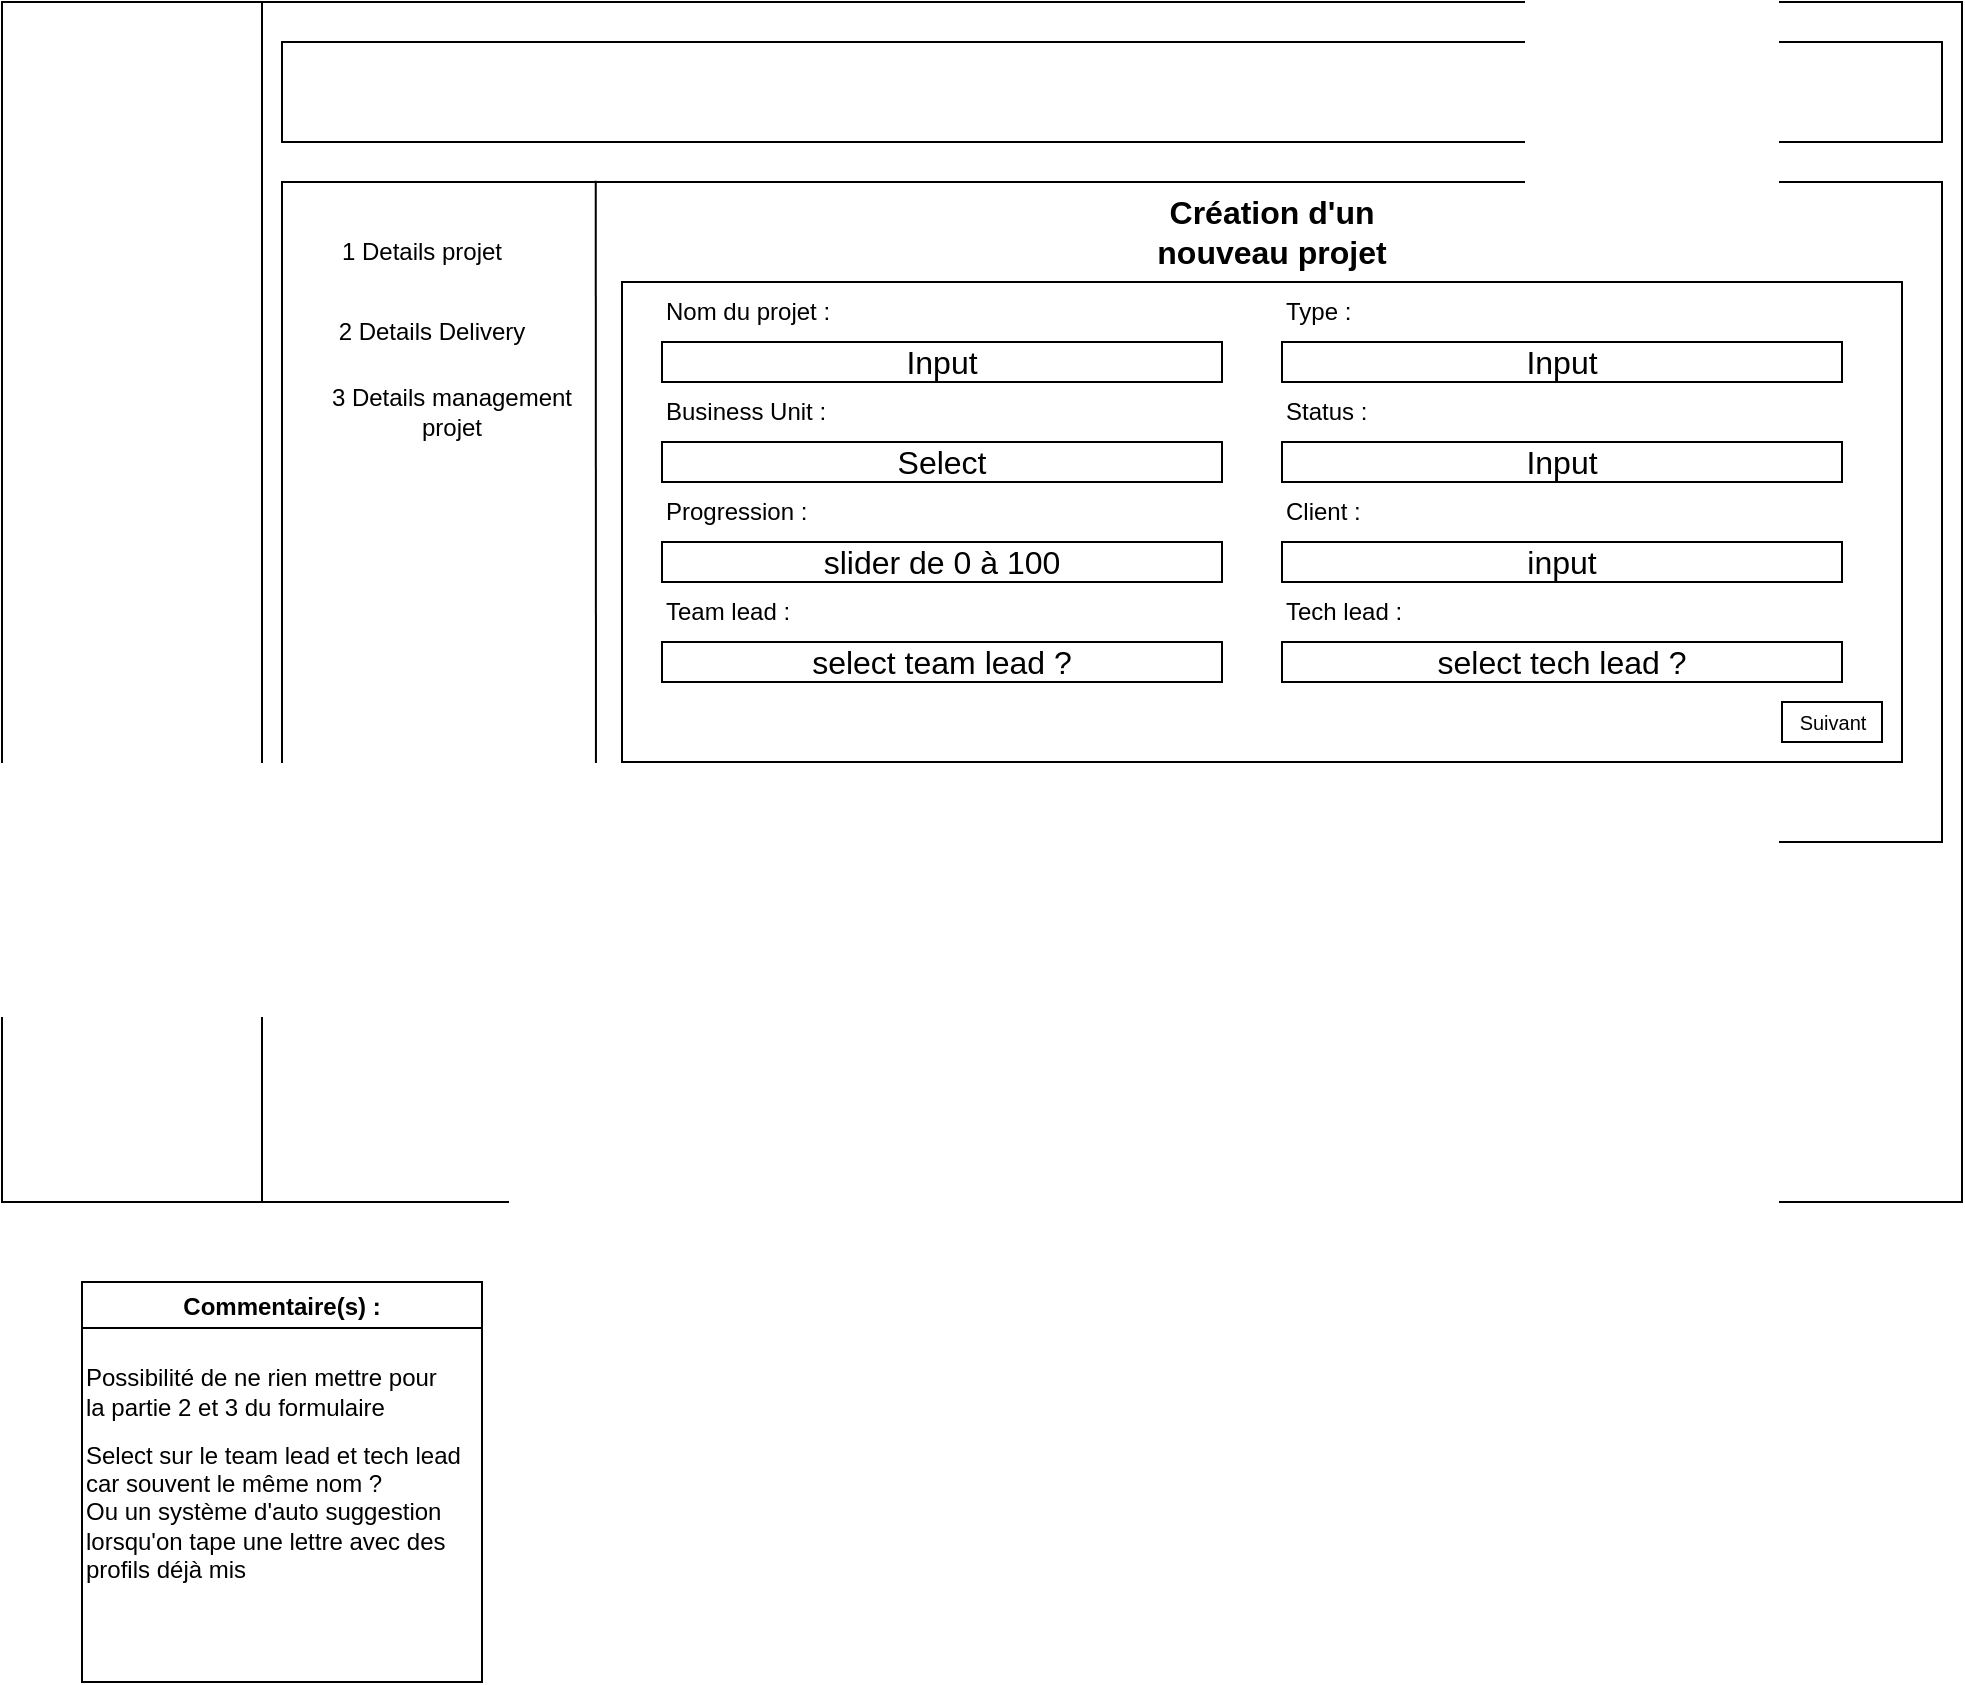 <mxfile version="18.0.5" type="github" pages="7">
  <diagram id="XTWDKkHD8NIvJi7anhm-" name="Ajout projet form">
    <mxGraphModel dx="1140" dy="764" grid="1" gridSize="10" guides="1" tooltips="1" connect="1" arrows="1" fold="1" page="1" pageScale="1" pageWidth="827" pageHeight="1169" math="0" shadow="0">
      <root>
        <mxCell id="0" />
        <mxCell id="1" parent="0" />
        <mxCell id="0LvtlfnahwnpeKzR8rB2-1" value="" style="rounded=0;whiteSpace=wrap;html=1;" vertex="1" parent="1">
          <mxGeometry width="980" height="600" as="geometry" />
        </mxCell>
        <mxCell id="0LvtlfnahwnpeKzR8rB2-2" value="" style="rounded=0;whiteSpace=wrap;html=1;direction=south;" vertex="1" parent="1">
          <mxGeometry width="130" height="600" as="geometry" />
        </mxCell>
        <mxCell id="0LvtlfnahwnpeKzR8rB2-3" value="" style="rounded=0;whiteSpace=wrap;html=1;" vertex="1" parent="1">
          <mxGeometry x="140" y="20" width="830" height="50" as="geometry" />
        </mxCell>
        <mxCell id="0LvtlfnahwnpeKzR8rB2-4" value="" style="rounded=0;whiteSpace=wrap;html=1;" vertex="1" parent="1">
          <mxGeometry x="140" y="90" width="830" height="330" as="geometry" />
        </mxCell>
        <mxCell id="0LvtlfnahwnpeKzR8rB2-5" value="" style="endArrow=none;html=1;rounded=0;entryX=0.189;entryY=-0.002;entryDx=0;entryDy=0;entryPerimeter=0;" edge="1" parent="1" target="0LvtlfnahwnpeKzR8rB2-4">
          <mxGeometry width="50" height="50" relative="1" as="geometry">
            <mxPoint x="297" y="420" as="sourcePoint" />
            <mxPoint x="530" y="240" as="targetPoint" />
          </mxGeometry>
        </mxCell>
        <mxCell id="0LvtlfnahwnpeKzR8rB2-6" value="1 Details projet" style="text;html=1;strokeColor=none;fillColor=none;align=center;verticalAlign=middle;whiteSpace=wrap;rounded=0;" vertex="1" parent="1">
          <mxGeometry x="150" y="110" width="120" height="30" as="geometry" />
        </mxCell>
        <mxCell id="0LvtlfnahwnpeKzR8rB2-10" value="2 Details Delivery" style="text;html=1;strokeColor=none;fillColor=none;align=center;verticalAlign=middle;whiteSpace=wrap;rounded=0;" vertex="1" parent="1">
          <mxGeometry x="160" y="150" width="110" height="30" as="geometry" />
        </mxCell>
        <mxCell id="0LvtlfnahwnpeKzR8rB2-11" value="3 Details management projet" style="text;html=1;strokeColor=none;fillColor=none;align=center;verticalAlign=middle;whiteSpace=wrap;rounded=0;" vertex="1" parent="1">
          <mxGeometry x="160" y="190" width="130" height="30" as="geometry" />
        </mxCell>
        <mxCell id="0LvtlfnahwnpeKzR8rB2-12" value="&lt;b&gt;&lt;font style=&quot;font-size: 16px;&quot;&gt;Création d&#39;un nouveau projet&lt;/font&gt;&lt;/b&gt;" style="text;html=1;strokeColor=none;fillColor=none;align=center;verticalAlign=middle;whiteSpace=wrap;rounded=0;" vertex="1" parent="1">
          <mxGeometry x="550" y="100" width="170" height="30" as="geometry" />
        </mxCell>
        <mxCell id="0LvtlfnahwnpeKzR8rB2-13" value="" style="rounded=0;whiteSpace=wrap;html=1;fontSize=16;" vertex="1" parent="1">
          <mxGeometry x="310" y="140" width="640" height="240" as="geometry" />
        </mxCell>
        <mxCell id="0LvtlfnahwnpeKzR8rB2-14" value="Input" style="rounded=0;whiteSpace=wrap;html=1;fontSize=16;" vertex="1" parent="1">
          <mxGeometry x="640" y="170" width="280" height="20" as="geometry" />
        </mxCell>
        <mxCell id="0LvtlfnahwnpeKzR8rB2-15" value="Input" style="rounded=0;whiteSpace=wrap;html=1;fontSize=16;" vertex="1" parent="1">
          <mxGeometry x="330" y="170" width="280" height="20" as="geometry" />
        </mxCell>
        <mxCell id="0LvtlfnahwnpeKzR8rB2-16" value="Select" style="rounded=0;whiteSpace=wrap;html=1;fontSize=16;" vertex="1" parent="1">
          <mxGeometry x="330" y="220" width="280" height="20" as="geometry" />
        </mxCell>
        <mxCell id="0LvtlfnahwnpeKzR8rB2-17" value="slider de 0 à 100" style="rounded=0;whiteSpace=wrap;html=1;fontSize=16;" vertex="1" parent="1">
          <mxGeometry x="330" y="270" width="280" height="20" as="geometry" />
        </mxCell>
        <mxCell id="0LvtlfnahwnpeKzR8rB2-18" value="Input" style="rounded=0;whiteSpace=wrap;html=1;fontSize=16;" vertex="1" parent="1">
          <mxGeometry x="640" y="220" width="280" height="20" as="geometry" />
        </mxCell>
        <mxCell id="0LvtlfnahwnpeKzR8rB2-19" value="select tech lead ?" style="rounded=0;whiteSpace=wrap;html=1;fontSize=16;" vertex="1" parent="1">
          <mxGeometry x="640" y="320" width="280" height="20" as="geometry" />
        </mxCell>
        <mxCell id="0LvtlfnahwnpeKzR8rB2-20" value="select team lead ?" style="rounded=0;whiteSpace=wrap;html=1;fontSize=16;" vertex="1" parent="1">
          <mxGeometry x="330" y="320" width="280" height="20" as="geometry" />
        </mxCell>
        <mxCell id="0LvtlfnahwnpeKzR8rB2-21" value="input" style="rounded=0;whiteSpace=wrap;html=1;fontSize=16;" vertex="1" parent="1">
          <mxGeometry x="640" y="270" width="280" height="20" as="geometry" />
        </mxCell>
        <mxCell id="0LvtlfnahwnpeKzR8rB2-22" value="" style="rounded=0;whiteSpace=wrap;html=1;fontSize=16;" vertex="1" parent="1">
          <mxGeometry x="890" y="350" width="50" height="20" as="geometry" />
        </mxCell>
        <mxCell id="0LvtlfnahwnpeKzR8rB2-23" value="&lt;font style=&quot;font-size: 10px;&quot;&gt;Suivant&lt;/font&gt;" style="text;html=1;strokeColor=none;fillColor=none;align=center;verticalAlign=middle;whiteSpace=wrap;rounded=0;fontSize=16;" vertex="1" parent="1">
          <mxGeometry x="902.5" y="350" width="25" height="15" as="geometry" />
        </mxCell>
        <mxCell id="0LvtlfnahwnpeKzR8rB2-24" value="Nom du projet :" style="text;html=1;strokeColor=none;fillColor=none;align=left;verticalAlign=middle;whiteSpace=wrap;rounded=0;fontSize=12;" vertex="1" parent="1">
          <mxGeometry x="330" y="140" width="100" height="30" as="geometry" />
        </mxCell>
        <mxCell id="0LvtlfnahwnpeKzR8rB2-25" value="Type :" style="text;html=1;strokeColor=none;fillColor=none;align=left;verticalAlign=middle;whiteSpace=wrap;rounded=0;fontSize=12;" vertex="1" parent="1">
          <mxGeometry x="640" y="140" width="60" height="30" as="geometry" />
        </mxCell>
        <mxCell id="0LvtlfnahwnpeKzR8rB2-26" value="Business Unit :" style="text;html=1;strokeColor=none;fillColor=none;align=left;verticalAlign=middle;whiteSpace=wrap;rounded=0;fontSize=12;" vertex="1" parent="1">
          <mxGeometry x="330" y="190" width="90" height="30" as="geometry" />
        </mxCell>
        <mxCell id="0LvtlfnahwnpeKzR8rB2-29" value="Commentaire(s) :" style="swimlane;fontSize=12;" vertex="1" parent="1">
          <mxGeometry x="40" y="640" width="200" height="200" as="geometry" />
        </mxCell>
        <mxCell id="0LvtlfnahwnpeKzR8rB2-30" value="Possibilité de ne rien mettre pour&lt;br&gt;la partie 2 et 3 du formulaire" style="text;html=1;align=left;verticalAlign=middle;resizable=0;points=[];autosize=1;strokeColor=none;fillColor=none;fontSize=12;" vertex="1" parent="0LvtlfnahwnpeKzR8rB2-29">
          <mxGeometry y="40" width="190" height="30" as="geometry" />
        </mxCell>
        <mxCell id="0LvtlfnahwnpeKzR8rB2-33" value="Select sur le team lead et tech lead car souvent le même nom ?&amp;nbsp;&lt;br&gt;Ou un système d&#39;auto suggestion lorsqu&#39;on tape une lettre avec des profils déjà mis" style="text;html=1;strokeColor=none;fillColor=none;align=left;verticalAlign=middle;whiteSpace=wrap;rounded=0;fontSize=12;" vertex="1" parent="0LvtlfnahwnpeKzR8rB2-29">
          <mxGeometry y="100" width="200" height="30" as="geometry" />
        </mxCell>
        <mxCell id="JkNFDQUqN-fL_yg-XW7a-1" value="Status :" style="text;html=1;strokeColor=none;fillColor=none;align=left;verticalAlign=middle;whiteSpace=wrap;rounded=0;fontSize=12;" vertex="1" parent="1">
          <mxGeometry x="640" y="190" width="90" height="30" as="geometry" />
        </mxCell>
        <mxCell id="JkNFDQUqN-fL_yg-XW7a-2" value="Progression :" style="text;html=1;strokeColor=none;fillColor=none;align=left;verticalAlign=middle;whiteSpace=wrap;rounded=0;fontSize=12;" vertex="1" parent="1">
          <mxGeometry x="330" y="240" width="90" height="30" as="geometry" />
        </mxCell>
        <mxCell id="JkNFDQUqN-fL_yg-XW7a-3" value="Client :" style="text;html=1;strokeColor=none;fillColor=none;align=left;verticalAlign=middle;whiteSpace=wrap;rounded=0;fontSize=12;" vertex="1" parent="1">
          <mxGeometry x="640" y="240" width="90" height="30" as="geometry" />
        </mxCell>
        <mxCell id="JkNFDQUqN-fL_yg-XW7a-4" value="Team lead :" style="text;html=1;strokeColor=none;fillColor=none;align=left;verticalAlign=middle;whiteSpace=wrap;rounded=0;fontSize=12;" vertex="1" parent="1">
          <mxGeometry x="330" y="290" width="90" height="30" as="geometry" />
        </mxCell>
        <mxCell id="JkNFDQUqN-fL_yg-XW7a-5" value="Tech lead :" style="text;html=1;strokeColor=none;fillColor=none;align=left;verticalAlign=middle;whiteSpace=wrap;rounded=0;fontSize=12;" vertex="1" parent="1">
          <mxGeometry x="640" y="290" width="90" height="30" as="geometry" />
        </mxCell>
      </root>
    </mxGraphModel>
  </diagram>
  <diagram name="Affichage liste projets" id="zsfpM5KI9x9Ct59903Oa">
    <mxGraphModel dx="1140" dy="764" grid="1" gridSize="10" guides="1" tooltips="1" connect="1" arrows="1" fold="1" page="1" pageScale="1" pageWidth="827" pageHeight="1169" math="0" shadow="0">
      <root>
        <mxCell id="MDkuWap0cXZVAdHOuLPO-0" />
        <mxCell id="MDkuWap0cXZVAdHOuLPO-1" parent="MDkuWap0cXZVAdHOuLPO-0" />
        <mxCell id="MDkuWap0cXZVAdHOuLPO-2" value="" style="rounded=0;whiteSpace=wrap;html=1;" vertex="1" parent="MDkuWap0cXZVAdHOuLPO-1">
          <mxGeometry width="980" height="600" as="geometry" />
        </mxCell>
        <mxCell id="MDkuWap0cXZVAdHOuLPO-3" value="" style="rounded=0;whiteSpace=wrap;html=1;direction=south;" vertex="1" parent="MDkuWap0cXZVAdHOuLPO-1">
          <mxGeometry width="130" height="600" as="geometry" />
        </mxCell>
        <mxCell id="MDkuWap0cXZVAdHOuLPO-4" value="" style="rounded=0;whiteSpace=wrap;html=1;" vertex="1" parent="MDkuWap0cXZVAdHOuLPO-1">
          <mxGeometry x="140" y="20" width="830" height="50" as="geometry" />
        </mxCell>
        <mxCell id="MDkuWap0cXZVAdHOuLPO-5" value="" style="rounded=0;whiteSpace=wrap;html=1;" vertex="1" parent="MDkuWap0cXZVAdHOuLPO-1">
          <mxGeometry x="140" y="90" width="830" height="330" as="geometry" />
        </mxCell>
        <mxCell id="MDkuWap0cXZVAdHOuLPO-10" value="&lt;b&gt;&lt;font style=&quot;font-size: 16px;&quot;&gt;Liste des projets&lt;/font&gt;&lt;/b&gt;" style="text;html=1;strokeColor=none;fillColor=none;align=center;verticalAlign=middle;whiteSpace=wrap;rounded=0;" vertex="1" parent="MDkuWap0cXZVAdHOuLPO-1">
          <mxGeometry x="470" y="100" width="170" height="30" as="geometry" />
        </mxCell>
        <mxCell id="MDkuWap0cXZVAdHOuLPO-25" value="Commentaire(s) :" style="swimlane;fontSize=12;" vertex="1" parent="MDkuWap0cXZVAdHOuLPO-1">
          <mxGeometry x="40" y="640" width="200" height="200" as="geometry" />
        </mxCell>
        <mxCell id="PAPOW47G9QYkhGWrXvwm-4" value="" style="rounded=0;whiteSpace=wrap;html=1;fontSize=12;" vertex="1" parent="MDkuWap0cXZVAdHOuLPO-1">
          <mxGeometry x="860" y="130" width="100" height="20" as="geometry" />
        </mxCell>
        <mxCell id="PAPOW47G9QYkhGWrXvwm-6" value="Rechercher :" style="text;html=1;strokeColor=none;fillColor=none;align=center;verticalAlign=middle;whiteSpace=wrap;rounded=0;fontSize=12;" vertex="1" parent="MDkuWap0cXZVAdHOuLPO-1">
          <mxGeometry x="760" y="125" width="110" height="30" as="geometry" />
        </mxCell>
        <mxCell id="PAPOW47G9QYkhGWrXvwm-7" value="" style="rounded=0;whiteSpace=wrap;html=1;fontSize=12;" vertex="1" parent="MDkuWap0cXZVAdHOuLPO-1">
          <mxGeometry x="150" y="160" width="810" height="240" as="geometry" />
        </mxCell>
        <mxCell id="PAPOW47G9QYkhGWrXvwm-8" value="" style="rounded=0;whiteSpace=wrap;html=1;fontSize=12;" vertex="1" parent="MDkuWap0cXZVAdHOuLPO-1">
          <mxGeometry x="150" y="160" width="810" height="30" as="geometry" />
        </mxCell>
        <mxCell id="PAPOW47G9QYkhGWrXvwm-9" value="" style="endArrow=none;html=1;rounded=0;fontSize=12;exitX=0.879;exitY=1.008;exitDx=0;exitDy=0;exitPerimeter=0;" edge="1" parent="MDkuWap0cXZVAdHOuLPO-1" source="PAPOW47G9QYkhGWrXvwm-7">
          <mxGeometry width="50" height="50" relative="1" as="geometry">
            <mxPoint x="550" y="320" as="sourcePoint" />
            <mxPoint x="860" y="160" as="targetPoint" />
          </mxGeometry>
        </mxCell>
        <mxCell id="PAPOW47G9QYkhGWrXvwm-11" value="Actions :" style="text;html=1;strokeColor=none;fillColor=none;align=center;verticalAlign=middle;whiteSpace=wrap;rounded=0;fontSize=12;" vertex="1" parent="MDkuWap0cXZVAdHOuLPO-1">
          <mxGeometry x="860" y="160" width="60" height="30" as="geometry" />
        </mxCell>
        <mxCell id="PAPOW47G9QYkhGWrXvwm-12" value="" style="triangle;whiteSpace=wrap;html=1;fontSize=12;rotation=-90;" vertex="1" parent="MDkuWap0cXZVAdHOuLPO-1">
          <mxGeometry x="930" y="160" width="10" height="10" as="geometry" />
        </mxCell>
        <mxCell id="PAPOW47G9QYkhGWrXvwm-14" value="" style="triangle;whiteSpace=wrap;html=1;fontSize=12;rotation=90;" vertex="1" parent="MDkuWap0cXZVAdHOuLPO-1">
          <mxGeometry x="930" y="180" width="10" height="10" as="geometry" />
        </mxCell>
        <mxCell id="PAPOW47G9QYkhGWrXvwm-16" value="Nom :" style="text;html=1;strokeColor=none;fillColor=none;align=center;verticalAlign=middle;whiteSpace=wrap;rounded=0;fontSize=12;" vertex="1" parent="MDkuWap0cXZVAdHOuLPO-1">
          <mxGeometry x="150" y="160" width="60" height="30" as="geometry" />
        </mxCell>
        <mxCell id="PAPOW47G9QYkhGWrXvwm-17" value="" style="endArrow=none;html=1;rounded=0;fontSize=12;" edge="1" parent="MDkuWap0cXZVAdHOuLPO-1">
          <mxGeometry width="50" height="50" relative="1" as="geometry">
            <mxPoint x="230" y="400" as="sourcePoint" />
            <mxPoint x="230" y="160" as="targetPoint" />
          </mxGeometry>
        </mxCell>
        <mxCell id="S6sTK-cGOQ4VBbdHqm4y-0" value="Business unit :" style="text;html=1;strokeColor=none;fillColor=none;align=center;verticalAlign=middle;whiteSpace=wrap;rounded=0;fontSize=12;" vertex="1" parent="MDkuWap0cXZVAdHOuLPO-1">
          <mxGeometry x="230" y="160" width="110" height="30" as="geometry" />
        </mxCell>
        <mxCell id="S6sTK-cGOQ4VBbdHqm4y-1" value="" style="triangle;whiteSpace=wrap;html=1;fontSize=12;rotation=90;" vertex="1" parent="MDkuWap0cXZVAdHOuLPO-1">
          <mxGeometry x="210" y="180" width="10" height="10" as="geometry" />
        </mxCell>
        <mxCell id="S6sTK-cGOQ4VBbdHqm4y-2" value="" style="triangle;whiteSpace=wrap;html=1;fontSize=12;rotation=-90;" vertex="1" parent="MDkuWap0cXZVAdHOuLPO-1">
          <mxGeometry x="210" y="160" width="10" height="10" as="geometry" />
        </mxCell>
        <mxCell id="S6sTK-cGOQ4VBbdHqm4y-3" value="" style="triangle;whiteSpace=wrap;html=1;fontSize=12;rotation=-90;" vertex="1" parent="MDkuWap0cXZVAdHOuLPO-1">
          <mxGeometry x="340" y="160" width="10" height="10" as="geometry" />
        </mxCell>
        <mxCell id="S6sTK-cGOQ4VBbdHqm4y-4" value="" style="triangle;whiteSpace=wrap;html=1;fontSize=12;rotation=90;" vertex="1" parent="MDkuWap0cXZVAdHOuLPO-1">
          <mxGeometry x="340" y="180" width="10" height="10" as="geometry" />
        </mxCell>
        <mxCell id="S6sTK-cGOQ4VBbdHqm4y-5" value="" style="endArrow=none;html=1;rounded=0;fontSize=12;" edge="1" parent="MDkuWap0cXZVAdHOuLPO-1">
          <mxGeometry width="50" height="50" relative="1" as="geometry">
            <mxPoint x="360" y="400" as="sourcePoint" />
            <mxPoint x="360" y="160" as="targetPoint" />
          </mxGeometry>
        </mxCell>
        <mxCell id="S6sTK-cGOQ4VBbdHqm4y-6" value="Status :" style="text;html=1;strokeColor=none;fillColor=none;align=center;verticalAlign=middle;whiteSpace=wrap;rounded=0;fontSize=12;" vertex="1" parent="MDkuWap0cXZVAdHOuLPO-1">
          <mxGeometry x="760" y="160" width="60" height="30" as="geometry" />
        </mxCell>
        <mxCell id="S6sTK-cGOQ4VBbdHqm4y-7" value="" style="triangle;whiteSpace=wrap;html=1;fontSize=12;rotation=90;" vertex="1" parent="MDkuWap0cXZVAdHOuLPO-1">
          <mxGeometry x="840" y="180" width="10" height="10" as="geometry" />
        </mxCell>
        <mxCell id="S6sTK-cGOQ4VBbdHqm4y-8" value="" style="triangle;whiteSpace=wrap;html=1;fontSize=12;rotation=-90;" vertex="1" parent="MDkuWap0cXZVAdHOuLPO-1">
          <mxGeometry x="840" y="160" width="10" height="10" as="geometry" />
        </mxCell>
        <mxCell id="S6sTK-cGOQ4VBbdHqm4y-9" value="" style="endArrow=none;html=1;rounded=0;fontSize=12;exitX=0.879;exitY=1.008;exitDx=0;exitDy=0;exitPerimeter=0;" edge="1" parent="MDkuWap0cXZVAdHOuLPO-1">
          <mxGeometry width="50" height="50" relative="1" as="geometry">
            <mxPoint x="760" y="400.0" as="sourcePoint" />
            <mxPoint x="758.01" y="158.08" as="targetPoint" />
          </mxGeometry>
        </mxCell>
        <mxCell id="S6sTK-cGOQ4VBbdHqm4y-10" value="Team lead :" style="text;html=1;strokeColor=none;fillColor=none;align=center;verticalAlign=middle;whiteSpace=wrap;rounded=0;fontSize=12;" vertex="1" parent="MDkuWap0cXZVAdHOuLPO-1">
          <mxGeometry x="360" y="160" width="70" height="30" as="geometry" />
        </mxCell>
        <mxCell id="S6sTK-cGOQ4VBbdHqm4y-11" value="" style="triangle;whiteSpace=wrap;html=1;fontSize=12;rotation=-90;" vertex="1" parent="MDkuWap0cXZVAdHOuLPO-1">
          <mxGeometry x="430" y="160" width="10" height="10" as="geometry" />
        </mxCell>
        <mxCell id="S6sTK-cGOQ4VBbdHqm4y-12" value="" style="triangle;whiteSpace=wrap;html=1;fontSize=12;rotation=90;" vertex="1" parent="MDkuWap0cXZVAdHOuLPO-1">
          <mxGeometry x="430" y="180" width="10" height="10" as="geometry" />
        </mxCell>
        <mxCell id="S6sTK-cGOQ4VBbdHqm4y-13" value="" style="endArrow=none;html=1;rounded=0;fontSize=12;" edge="1" parent="MDkuWap0cXZVAdHOuLPO-1">
          <mxGeometry width="50" height="50" relative="1" as="geometry">
            <mxPoint x="450" y="400" as="sourcePoint" />
            <mxPoint x="450" y="160" as="targetPoint" />
          </mxGeometry>
        </mxCell>
        <mxCell id="S6sTK-cGOQ4VBbdHqm4y-15" value="Tech lead :" style="text;html=1;strokeColor=none;fillColor=none;align=center;verticalAlign=middle;whiteSpace=wrap;rounded=0;fontSize=12;" vertex="1" parent="MDkuWap0cXZVAdHOuLPO-1">
          <mxGeometry x="450" y="160" width="70" height="30" as="geometry" />
        </mxCell>
        <mxCell id="S6sTK-cGOQ4VBbdHqm4y-16" value="" style="triangle;whiteSpace=wrap;html=1;fontSize=12;rotation=90;" vertex="1" parent="MDkuWap0cXZVAdHOuLPO-1">
          <mxGeometry x="520" y="180" width="10" height="10" as="geometry" />
        </mxCell>
        <mxCell id="S6sTK-cGOQ4VBbdHqm4y-17" value="" style="triangle;whiteSpace=wrap;html=1;fontSize=12;rotation=-90;" vertex="1" parent="MDkuWap0cXZVAdHOuLPO-1">
          <mxGeometry x="520" y="160" width="10" height="10" as="geometry" />
        </mxCell>
        <mxCell id="S6sTK-cGOQ4VBbdHqm4y-18" value="" style="endArrow=none;html=1;rounded=0;fontSize=12;" edge="1" parent="MDkuWap0cXZVAdHOuLPO-1">
          <mxGeometry width="50" height="50" relative="1" as="geometry">
            <mxPoint x="540" y="400" as="sourcePoint" />
            <mxPoint x="540" y="160" as="targetPoint" />
          </mxGeometry>
        </mxCell>
        <mxCell id="S6sTK-cGOQ4VBbdHqm4y-19" value="Progression :" style="text;html=1;strokeColor=none;fillColor=none;align=center;verticalAlign=middle;whiteSpace=wrap;rounded=0;fontSize=12;" vertex="1" parent="MDkuWap0cXZVAdHOuLPO-1">
          <mxGeometry x="540" y="160" width="80" height="30" as="geometry" />
        </mxCell>
        <mxCell id="S6sTK-cGOQ4VBbdHqm4y-20" value="" style="triangle;whiteSpace=wrap;html=1;fontSize=12;rotation=-90;" vertex="1" parent="MDkuWap0cXZVAdHOuLPO-1">
          <mxGeometry x="620" y="160" width="10" height="10" as="geometry" />
        </mxCell>
        <mxCell id="S6sTK-cGOQ4VBbdHqm4y-21" value="" style="triangle;whiteSpace=wrap;html=1;fontSize=12;rotation=90;" vertex="1" parent="MDkuWap0cXZVAdHOuLPO-1">
          <mxGeometry x="620" y="180" width="10" height="10" as="geometry" />
        </mxCell>
        <mxCell id="S6sTK-cGOQ4VBbdHqm4y-22" value="" style="endArrow=none;html=1;rounded=0;fontSize=12;" edge="1" parent="MDkuWap0cXZVAdHOuLPO-1">
          <mxGeometry width="50" height="50" relative="1" as="geometry">
            <mxPoint x="640" y="400" as="sourcePoint" />
            <mxPoint x="640" y="160" as="targetPoint" />
          </mxGeometry>
        </mxCell>
        <mxCell id="S6sTK-cGOQ4VBbdHqm4y-24" value="Client :" style="text;html=1;strokeColor=none;fillColor=none;align=center;verticalAlign=middle;whiteSpace=wrap;rounded=0;fontSize=12;" vertex="1" parent="MDkuWap0cXZVAdHOuLPO-1">
          <mxGeometry x="640" y="160" width="60" height="30" as="geometry" />
        </mxCell>
        <mxCell id="S6sTK-cGOQ4VBbdHqm4y-25" value="" style="triangle;whiteSpace=wrap;html=1;fontSize=12;rotation=-90;" vertex="1" parent="MDkuWap0cXZVAdHOuLPO-1">
          <mxGeometry x="700" y="160" width="10" height="10" as="geometry" />
        </mxCell>
        <mxCell id="S6sTK-cGOQ4VBbdHqm4y-26" value="" style="triangle;whiteSpace=wrap;html=1;fontSize=12;rotation=90;" vertex="1" parent="MDkuWap0cXZVAdHOuLPO-1">
          <mxGeometry x="700" y="180" width="10" height="10" as="geometry" />
        </mxCell>
      </root>
    </mxGraphModel>
  </diagram>
  <diagram name="Ajout delivery form page 1" id="PtrUaDlfsZADdT6kNauT">
    <mxGraphModel dx="1140" dy="764" grid="1" gridSize="10" guides="1" tooltips="1" connect="1" arrows="1" fold="1" page="1" pageScale="1" pageWidth="827" pageHeight="1169" math="0" shadow="0">
      <root>
        <mxCell id="0x0xtZt58K3j5AhcBRK0-0" />
        <mxCell id="0x0xtZt58K3j5AhcBRK0-1" parent="0x0xtZt58K3j5AhcBRK0-0" />
        <mxCell id="0x0xtZt58K3j5AhcBRK0-2" value="" style="rounded=0;whiteSpace=wrap;html=1;" vertex="1" parent="0x0xtZt58K3j5AhcBRK0-1">
          <mxGeometry width="980" height="600" as="geometry" />
        </mxCell>
        <mxCell id="0x0xtZt58K3j5AhcBRK0-3" value="" style="rounded=0;whiteSpace=wrap;html=1;direction=south;" vertex="1" parent="0x0xtZt58K3j5AhcBRK0-1">
          <mxGeometry width="130" height="600" as="geometry" />
        </mxCell>
        <mxCell id="0x0xtZt58K3j5AhcBRK0-4" value="" style="rounded=0;whiteSpace=wrap;html=1;" vertex="1" parent="0x0xtZt58K3j5AhcBRK0-1">
          <mxGeometry x="140" y="20" width="830" height="50" as="geometry" />
        </mxCell>
        <mxCell id="0x0xtZt58K3j5AhcBRK0-5" value="" style="rounded=0;whiteSpace=wrap;html=1;" vertex="1" parent="0x0xtZt58K3j5AhcBRK0-1">
          <mxGeometry x="140" y="90" width="830" height="330" as="geometry" />
        </mxCell>
        <mxCell id="0x0xtZt58K3j5AhcBRK0-6" value="" style="endArrow=none;html=1;rounded=0;entryX=0.189;entryY=-0.002;entryDx=0;entryDy=0;entryPerimeter=0;" edge="1" parent="0x0xtZt58K3j5AhcBRK0-1" target="0x0xtZt58K3j5AhcBRK0-5">
          <mxGeometry width="50" height="50" relative="1" as="geometry">
            <mxPoint x="297" y="420" as="sourcePoint" />
            <mxPoint x="530" y="240" as="targetPoint" />
          </mxGeometry>
        </mxCell>
        <mxCell id="0x0xtZt58K3j5AhcBRK0-7" value="1 Information" style="text;html=1;strokeColor=none;fillColor=none;align=left;verticalAlign=middle;whiteSpace=wrap;rounded=0;" vertex="1" parent="0x0xtZt58K3j5AhcBRK0-1">
          <mxGeometry x="160" y="120" width="100" height="30" as="geometry" />
        </mxCell>
        <mxCell id="0x0xtZt58K3j5AhcBRK0-8" value="2 Delivery prévue" style="text;html=1;strokeColor=none;fillColor=none;align=left;verticalAlign=middle;whiteSpace=wrap;rounded=0;" vertex="1" parent="0x0xtZt58K3j5AhcBRK0-1">
          <mxGeometry x="160" y="150" width="110" height="30" as="geometry" />
        </mxCell>
        <mxCell id="0x0xtZt58K3j5AhcBRK0-9" value="&lt;b&gt;&lt;font style=&quot;font-size: 16px;&quot;&gt;Création d&#39;un nouveau delivery&lt;/font&gt;&lt;/b&gt;" style="text;html=1;strokeColor=none;fillColor=none;align=center;verticalAlign=middle;whiteSpace=wrap;rounded=0;" vertex="1" parent="0x0xtZt58K3j5AhcBRK0-1">
          <mxGeometry x="550" y="100" width="170" height="30" as="geometry" />
        </mxCell>
        <mxCell id="0x0xtZt58K3j5AhcBRK0-10" value="" style="rounded=0;whiteSpace=wrap;html=1;fontSize=16;" vertex="1" parent="0x0xtZt58K3j5AhcBRK0-1">
          <mxGeometry x="310" y="140" width="640" height="240" as="geometry" />
        </mxCell>
        <mxCell id="0x0xtZt58K3j5AhcBRK0-11" value="select" style="rounded=0;whiteSpace=wrap;html=1;fontSize=16;" vertex="1" parent="0x0xtZt58K3j5AhcBRK0-1">
          <mxGeometry x="330" y="170" width="280" height="20" as="geometry" />
        </mxCell>
        <mxCell id="0x0xtZt58K3j5AhcBRK0-12" value="select" style="rounded=0;whiteSpace=wrap;html=1;fontSize=16;" vertex="1" parent="0x0xtZt58K3j5AhcBRK0-1">
          <mxGeometry x="330" y="220" width="280" height="20" as="geometry" />
        </mxCell>
        <mxCell id="0x0xtZt58K3j5AhcBRK0-13" value="Input" style="rounded=0;whiteSpace=wrap;html=1;fontSize=16;" vertex="1" parent="0x0xtZt58K3j5AhcBRK0-1">
          <mxGeometry x="640" y="220" width="280" height="20" as="geometry" />
        </mxCell>
        <mxCell id="0x0xtZt58K3j5AhcBRK0-14" value="Select projet existant" style="rounded=0;whiteSpace=wrap;html=1;fontSize=16;" vertex="1" parent="0x0xtZt58K3j5AhcBRK0-1">
          <mxGeometry x="640" y="170" width="280" height="20" as="geometry" />
        </mxCell>
        <mxCell id="0x0xtZt58K3j5AhcBRK0-16" value="" style="rounded=0;whiteSpace=wrap;html=1;fontSize=16;" vertex="1" parent="0x0xtZt58K3j5AhcBRK0-1">
          <mxGeometry x="890" y="350" width="50" height="20" as="geometry" />
        </mxCell>
        <mxCell id="0x0xtZt58K3j5AhcBRK0-17" value="&lt;font style=&quot;font-size: 10px;&quot;&gt;Suivant&lt;/font&gt;" style="text;html=1;strokeColor=none;fillColor=none;align=center;verticalAlign=middle;whiteSpace=wrap;rounded=0;fontSize=16;" vertex="1" parent="0x0xtZt58K3j5AhcBRK0-1">
          <mxGeometry x="902.5" y="350" width="25" height="15" as="geometry" />
        </mxCell>
        <mxCell id="0x0xtZt58K3j5AhcBRK0-18" value="Type achievement :" style="text;html=1;strokeColor=none;fillColor=none;align=left;verticalAlign=middle;whiteSpace=wrap;rounded=0;fontSize=12;" vertex="1" parent="0x0xtZt58K3j5AhcBRK0-1">
          <mxGeometry x="330" y="140" width="140" height="30" as="geometry" />
        </mxCell>
        <mxCell id="0x0xtZt58K3j5AhcBRK0-19" value="Hold Type :" style="text;html=1;strokeColor=none;fillColor=none;align=left;verticalAlign=middle;whiteSpace=wrap;rounded=0;fontSize=12;" vertex="1" parent="0x0xtZt58K3j5AhcBRK0-1">
          <mxGeometry x="330" y="190" width="160" height="30" as="geometry" />
        </mxCell>
        <mxCell id="0x0xtZt58K3j5AhcBRK0-20" value="Commentaire(s) :" style="swimlane;fontSize=12;" vertex="1" parent="0x0xtZt58K3j5AhcBRK0-1">
          <mxGeometry x="40" y="640" width="200" height="200" as="geometry" />
        </mxCell>
        <mxCell id="0x0xtZt58K3j5AhcBRK0-23" value="Sélection du projet :" style="text;html=1;strokeColor=none;fillColor=none;align=left;verticalAlign=middle;whiteSpace=wrap;rounded=0;fontSize=12;" vertex="1" parent="0x0xtZt58K3j5AhcBRK0-1">
          <mxGeometry x="640" y="140" width="160" height="30" as="geometry" />
        </mxCell>
        <mxCell id="0x0xtZt58K3j5AhcBRK0-24" value="Details Hold Type :" style="text;html=1;strokeColor=none;fillColor=none;align=left;verticalAlign=middle;whiteSpace=wrap;rounded=0;fontSize=12;" vertex="1" parent="0x0xtZt58K3j5AhcBRK0-1">
          <mxGeometry x="640" y="190" width="160" height="30" as="geometry" />
        </mxCell>
        <mxCell id="0x0xtZt58K3j5AhcBRK0-26" value="3 Delivery réelle" style="text;html=1;strokeColor=none;fillColor=none;align=left;verticalAlign=middle;whiteSpace=wrap;rounded=0;fontSize=12;" vertex="1" parent="0x0xtZt58K3j5AhcBRK0-1">
          <mxGeometry x="160" y="180" width="100" height="30" as="geometry" />
        </mxCell>
      </root>
    </mxGraphModel>
  </diagram>
  <diagram name="Ajout delivery form page 2" id="sAstQkGhN9S0XuW0jKdB">
    <mxGraphModel dx="1140" dy="764" grid="1" gridSize="10" guides="1" tooltips="1" connect="1" arrows="1" fold="1" page="1" pageScale="1" pageWidth="827" pageHeight="1169" math="0" shadow="0">
      <root>
        <mxCell id="PTnlp1-9Anv-19as_KAO-0" />
        <mxCell id="PTnlp1-9Anv-19as_KAO-1" parent="PTnlp1-9Anv-19as_KAO-0" />
        <mxCell id="PTnlp1-9Anv-19as_KAO-2" value="" style="rounded=0;whiteSpace=wrap;html=1;" vertex="1" parent="PTnlp1-9Anv-19as_KAO-1">
          <mxGeometry width="980" height="600" as="geometry" />
        </mxCell>
        <mxCell id="PTnlp1-9Anv-19as_KAO-3" value="" style="rounded=0;whiteSpace=wrap;html=1;direction=south;" vertex="1" parent="PTnlp1-9Anv-19as_KAO-1">
          <mxGeometry width="130" height="600" as="geometry" />
        </mxCell>
        <mxCell id="PTnlp1-9Anv-19as_KAO-4" value="" style="rounded=0;whiteSpace=wrap;html=1;" vertex="1" parent="PTnlp1-9Anv-19as_KAO-1">
          <mxGeometry x="140" y="20" width="830" height="50" as="geometry" />
        </mxCell>
        <mxCell id="PTnlp1-9Anv-19as_KAO-5" value="" style="rounded=0;whiteSpace=wrap;html=1;" vertex="1" parent="PTnlp1-9Anv-19as_KAO-1">
          <mxGeometry x="140" y="90" width="830" height="330" as="geometry" />
        </mxCell>
        <mxCell id="PTnlp1-9Anv-19as_KAO-6" value="" style="endArrow=none;html=1;rounded=0;entryX=0.189;entryY=-0.002;entryDx=0;entryDy=0;entryPerimeter=0;" edge="1" parent="PTnlp1-9Anv-19as_KAO-1" target="PTnlp1-9Anv-19as_KAO-5">
          <mxGeometry width="50" height="50" relative="1" as="geometry">
            <mxPoint x="297" y="420" as="sourcePoint" />
            <mxPoint x="530" y="240" as="targetPoint" />
          </mxGeometry>
        </mxCell>
        <mxCell id="PTnlp1-9Anv-19as_KAO-7" value="1 Information" style="text;html=1;strokeColor=none;fillColor=none;align=left;verticalAlign=middle;whiteSpace=wrap;rounded=0;" vertex="1" parent="PTnlp1-9Anv-19as_KAO-1">
          <mxGeometry x="160" y="120" width="100" height="30" as="geometry" />
        </mxCell>
        <mxCell id="PTnlp1-9Anv-19as_KAO-8" value="2 Delivery prévue" style="text;html=1;strokeColor=none;fillColor=none;align=left;verticalAlign=middle;whiteSpace=wrap;rounded=0;" vertex="1" parent="PTnlp1-9Anv-19as_KAO-1">
          <mxGeometry x="160" y="150" width="110" height="30" as="geometry" />
        </mxCell>
        <mxCell id="PTnlp1-9Anv-19as_KAO-10" value="&lt;b&gt;&lt;font style=&quot;font-size: 16px;&quot;&gt;Création d&#39;un nouveau delivery&lt;/font&gt;&lt;/b&gt;" style="text;html=1;strokeColor=none;fillColor=none;align=center;verticalAlign=middle;whiteSpace=wrap;rounded=0;" vertex="1" parent="PTnlp1-9Anv-19as_KAO-1">
          <mxGeometry x="550" y="100" width="170" height="30" as="geometry" />
        </mxCell>
        <mxCell id="PTnlp1-9Anv-19as_KAO-11" value="" style="rounded=0;whiteSpace=wrap;html=1;fontSize=16;" vertex="1" parent="PTnlp1-9Anv-19as_KAO-1">
          <mxGeometry x="310" y="140" width="640" height="240" as="geometry" />
        </mxCell>
        <mxCell id="PTnlp1-9Anv-19as_KAO-12" value="Date picker" style="rounded=0;whiteSpace=wrap;html=1;fontSize=16;" vertex="1" parent="PTnlp1-9Anv-19as_KAO-1">
          <mxGeometry x="330" y="170" width="280" height="20" as="geometry" />
        </mxCell>
        <mxCell id="PTnlp1-9Anv-19as_KAO-14" value="Date picker" style="rounded=0;whiteSpace=wrap;html=1;fontSize=16;" vertex="1" parent="PTnlp1-9Anv-19as_KAO-1">
          <mxGeometry x="330" y="220" width="280" height="20" as="geometry" />
        </mxCell>
        <mxCell id="PTnlp1-9Anv-19as_KAO-15" value="Input" style="rounded=0;whiteSpace=wrap;html=1;fontSize=16;" vertex="1" parent="PTnlp1-9Anv-19as_KAO-1">
          <mxGeometry x="640" y="220" width="280" height="20" as="geometry" />
        </mxCell>
        <mxCell id="PTnlp1-9Anv-19as_KAO-16" value="Date picker" style="rounded=0;whiteSpace=wrap;html=1;fontSize=16;" vertex="1" parent="PTnlp1-9Anv-19as_KAO-1">
          <mxGeometry x="640" y="170" width="280" height="20" as="geometry" />
        </mxCell>
        <mxCell id="PTnlp1-9Anv-19as_KAO-19" value="input" style="rounded=0;whiteSpace=wrap;html=1;fontSize=16;" vertex="1" parent="PTnlp1-9Anv-19as_KAO-1">
          <mxGeometry x="330" y="270" width="280" height="20" as="geometry" />
        </mxCell>
        <mxCell id="PTnlp1-9Anv-19as_KAO-20" value="" style="rounded=0;whiteSpace=wrap;html=1;fontSize=16;" vertex="1" parent="PTnlp1-9Anv-19as_KAO-1">
          <mxGeometry x="890" y="350" width="50" height="20" as="geometry" />
        </mxCell>
        <mxCell id="PTnlp1-9Anv-19as_KAO-21" value="&lt;font style=&quot;font-size: 10px;&quot;&gt;Suivant&lt;/font&gt;" style="text;html=1;strokeColor=none;fillColor=none;align=center;verticalAlign=middle;whiteSpace=wrap;rounded=0;fontSize=16;" vertex="1" parent="PTnlp1-9Anv-19as_KAO-1">
          <mxGeometry x="902.5" y="350" width="25" height="15" as="geometry" />
        </mxCell>
        <mxCell id="PTnlp1-9Anv-19as_KAO-23" value="Date de création :" style="text;html=1;strokeColor=none;fillColor=none;align=left;verticalAlign=middle;whiteSpace=wrap;rounded=0;fontSize=12;" vertex="1" parent="PTnlp1-9Anv-19as_KAO-1">
          <mxGeometry x="330" y="140" width="140" height="30" as="geometry" />
        </mxCell>
        <mxCell id="PTnlp1-9Anv-19as_KAO-24" value="Date kickoff prévue :" style="text;html=1;strokeColor=none;fillColor=none;align=left;verticalAlign=middle;whiteSpace=wrap;rounded=0;fontSize=12;" vertex="1" parent="PTnlp1-9Anv-19as_KAO-1">
          <mxGeometry x="330" y="190" width="160" height="30" as="geometry" />
        </mxCell>
        <mxCell id="PTnlp1-9Anv-19as_KAO-25" value="Commentaire(s) :" style="swimlane;fontSize=12;" vertex="1" parent="PTnlp1-9Anv-19as_KAO-1">
          <mxGeometry x="40" y="640" width="200" height="200" as="geometry" />
        </mxCell>
        <mxCell id="6_-90spNSi-LKXOiOPZB-0" value="Date de livraison prévue :" style="text;html=1;strokeColor=none;fillColor=none;align=left;verticalAlign=middle;whiteSpace=wrap;rounded=0;fontSize=12;" vertex="1" parent="PTnlp1-9Anv-19as_KAO-1">
          <mxGeometry x="640" y="140" width="160" height="30" as="geometry" />
        </mxCell>
        <mxCell id="6_-90spNSi-LKXOiOPZB-1" value="Version de départ :" style="text;html=1;strokeColor=none;fillColor=none;align=left;verticalAlign=middle;whiteSpace=wrap;rounded=0;fontSize=12;" vertex="1" parent="PTnlp1-9Anv-19as_KAO-1">
          <mxGeometry x="640" y="190" width="160" height="30" as="geometry" />
        </mxCell>
        <mxCell id="6_-90spNSi-LKXOiOPZB-2" value="Nb de répétions de dev prévue :" style="text;html=1;strokeColor=none;fillColor=none;align=left;verticalAlign=middle;whiteSpace=wrap;rounded=0;fontSize=12;" vertex="1" parent="PTnlp1-9Anv-19as_KAO-1">
          <mxGeometry x="330" y="240" width="210" height="30" as="geometry" />
        </mxCell>
        <mxCell id="6_-90spNSi-LKXOiOPZB-3" value="3 Delivery réelle" style="text;html=1;strokeColor=none;fillColor=none;align=left;verticalAlign=middle;whiteSpace=wrap;rounded=0;fontSize=12;" vertex="1" parent="PTnlp1-9Anv-19as_KAO-1">
          <mxGeometry x="160" y="180" width="100" height="30" as="geometry" />
        </mxCell>
      </root>
    </mxGraphModel>
  </diagram>
  <diagram name="Ajout delivery form page 3" id="S4nsIVkm0bKg2LyywG3m">
    <mxGraphModel dx="1140" dy="764" grid="1" gridSize="10" guides="1" tooltips="1" connect="1" arrows="1" fold="1" page="1" pageScale="1" pageWidth="827" pageHeight="1169" math="0" shadow="0">
      <root>
        <mxCell id="MP47B5ZqPaOjw5_JkM9D-0" />
        <mxCell id="MP47B5ZqPaOjw5_JkM9D-1" parent="MP47B5ZqPaOjw5_JkM9D-0" />
        <mxCell id="MP47B5ZqPaOjw5_JkM9D-2" value="" style="rounded=0;whiteSpace=wrap;html=1;" vertex="1" parent="MP47B5ZqPaOjw5_JkM9D-1">
          <mxGeometry width="980" height="600" as="geometry" />
        </mxCell>
        <mxCell id="MP47B5ZqPaOjw5_JkM9D-3" value="" style="rounded=0;whiteSpace=wrap;html=1;direction=south;" vertex="1" parent="MP47B5ZqPaOjw5_JkM9D-1">
          <mxGeometry width="130" height="600" as="geometry" />
        </mxCell>
        <mxCell id="MP47B5ZqPaOjw5_JkM9D-4" value="" style="rounded=0;whiteSpace=wrap;html=1;" vertex="1" parent="MP47B5ZqPaOjw5_JkM9D-1">
          <mxGeometry x="140" y="20" width="830" height="50" as="geometry" />
        </mxCell>
        <mxCell id="MP47B5ZqPaOjw5_JkM9D-5" value="" style="rounded=0;whiteSpace=wrap;html=1;" vertex="1" parent="MP47B5ZqPaOjw5_JkM9D-1">
          <mxGeometry x="140" y="90" width="830" height="330" as="geometry" />
        </mxCell>
        <mxCell id="MP47B5ZqPaOjw5_JkM9D-6" value="" style="endArrow=none;html=1;rounded=0;entryX=0.189;entryY=-0.002;entryDx=0;entryDy=0;entryPerimeter=0;" edge="1" parent="MP47B5ZqPaOjw5_JkM9D-1" target="MP47B5ZqPaOjw5_JkM9D-5">
          <mxGeometry width="50" height="50" relative="1" as="geometry">
            <mxPoint x="297" y="420" as="sourcePoint" />
            <mxPoint x="530" y="240" as="targetPoint" />
          </mxGeometry>
        </mxCell>
        <mxCell id="MP47B5ZqPaOjw5_JkM9D-7" value="1 Information" style="text;html=1;strokeColor=none;fillColor=none;align=left;verticalAlign=middle;whiteSpace=wrap;rounded=0;" vertex="1" parent="MP47B5ZqPaOjw5_JkM9D-1">
          <mxGeometry x="160" y="120" width="100" height="30" as="geometry" />
        </mxCell>
        <mxCell id="MP47B5ZqPaOjw5_JkM9D-8" value="2 Delivery prévue" style="text;html=1;strokeColor=none;fillColor=none;align=left;verticalAlign=middle;whiteSpace=wrap;rounded=0;" vertex="1" parent="MP47B5ZqPaOjw5_JkM9D-1">
          <mxGeometry x="160" y="150" width="110" height="30" as="geometry" />
        </mxCell>
        <mxCell id="MP47B5ZqPaOjw5_JkM9D-9" value="&lt;b&gt;&lt;font style=&quot;font-size: 16px;&quot;&gt;Création d&#39;un nouveau delivery&lt;/font&gt;&lt;/b&gt;" style="text;html=1;strokeColor=none;fillColor=none;align=center;verticalAlign=middle;whiteSpace=wrap;rounded=0;" vertex="1" parent="MP47B5ZqPaOjw5_JkM9D-1">
          <mxGeometry x="550" y="100" width="170" height="30" as="geometry" />
        </mxCell>
        <mxCell id="MP47B5ZqPaOjw5_JkM9D-10" value="" style="rounded=0;whiteSpace=wrap;html=1;fontSize=16;" vertex="1" parent="MP47B5ZqPaOjw5_JkM9D-1">
          <mxGeometry x="310" y="140" width="640" height="240" as="geometry" />
        </mxCell>
        <mxCell id="MP47B5ZqPaOjw5_JkM9D-11" value="Date picker" style="rounded=0;whiteSpace=wrap;html=1;fontSize=16;" vertex="1" parent="MP47B5ZqPaOjw5_JkM9D-1">
          <mxGeometry x="330" y="170" width="280" height="20" as="geometry" />
        </mxCell>
        <mxCell id="MP47B5ZqPaOjw5_JkM9D-12" value="Date picker" style="rounded=0;whiteSpace=wrap;html=1;fontSize=16;" vertex="1" parent="MP47B5ZqPaOjw5_JkM9D-1">
          <mxGeometry x="330" y="270" width="280" height="20" as="geometry" />
        </mxCell>
        <mxCell id="MP47B5ZqPaOjw5_JkM9D-13" value="Input" style="rounded=0;whiteSpace=wrap;html=1;fontSize=16;" vertex="1" parent="MP47B5ZqPaOjw5_JkM9D-1">
          <mxGeometry x="640" y="220" width="280" height="20" as="geometry" />
        </mxCell>
        <mxCell id="MP47B5ZqPaOjw5_JkM9D-14" value="Date picker" style="rounded=0;whiteSpace=wrap;html=1;fontSize=16;" vertex="1" parent="MP47B5ZqPaOjw5_JkM9D-1">
          <mxGeometry x="640" y="170" width="280" height="20" as="geometry" />
        </mxCell>
        <mxCell id="MP47B5ZqPaOjw5_JkM9D-15" value="select" style="rounded=0;whiteSpace=wrap;html=1;fontSize=16;" vertex="1" parent="MP47B5ZqPaOjw5_JkM9D-1">
          <mxGeometry x="330" y="220" width="280" height="20" as="geometry" />
        </mxCell>
        <mxCell id="MP47B5ZqPaOjw5_JkM9D-16" value="" style="rounded=0;whiteSpace=wrap;html=1;fontSize=16;" vertex="1" parent="MP47B5ZqPaOjw5_JkM9D-1">
          <mxGeometry x="890" y="350" width="50" height="20" as="geometry" />
        </mxCell>
        <mxCell id="MP47B5ZqPaOjw5_JkM9D-17" value="&lt;font style=&quot;font-size: 10px;&quot;&gt;Envoyer&lt;/font&gt;" style="text;html=1;strokeColor=none;fillColor=none;align=center;verticalAlign=middle;whiteSpace=wrap;rounded=0;fontSize=16;" vertex="1" parent="MP47B5ZqPaOjw5_JkM9D-1">
          <mxGeometry x="902.5" y="350" width="25" height="15" as="geometry" />
        </mxCell>
        <mxCell id="MP47B5ZqPaOjw5_JkM9D-18" value="Date kickoff réalisée :" style="text;html=1;strokeColor=none;fillColor=none;align=left;verticalAlign=middle;whiteSpace=wrap;rounded=0;fontSize=12;" vertex="1" parent="MP47B5ZqPaOjw5_JkM9D-1">
          <mxGeometry x="330" y="140" width="140" height="30" as="geometry" />
        </mxCell>
        <mxCell id="MP47B5ZqPaOjw5_JkM9D-19" value="Nb de répétitions de dev réelle" style="text;html=1;strokeColor=none;fillColor=none;align=left;verticalAlign=middle;whiteSpace=wrap;rounded=0;fontSize=12;" vertex="1" parent="MP47B5ZqPaOjw5_JkM9D-1">
          <mxGeometry x="330" y="240" width="160" height="30" as="geometry" />
        </mxCell>
        <mxCell id="MP47B5ZqPaOjw5_JkM9D-20" value="Commentaire(s) :" style="swimlane;fontSize=12;" vertex="1" parent="MP47B5ZqPaOjw5_JkM9D-1">
          <mxGeometry x="40" y="640" width="200" height="200" as="geometry" />
        </mxCell>
        <mxCell id="MP47B5ZqPaOjw5_JkM9D-23" value="Date de livraison réelle:" style="text;html=1;strokeColor=none;fillColor=none;align=left;verticalAlign=middle;whiteSpace=wrap;rounded=0;fontSize=12;" vertex="1" parent="MP47B5ZqPaOjw5_JkM9D-1">
          <mxGeometry x="640" y="140" width="160" height="30" as="geometry" />
        </mxCell>
        <mxCell id="MP47B5ZqPaOjw5_JkM9D-24" value="Version de livraison :" style="text;html=1;strokeColor=none;fillColor=none;align=left;verticalAlign=middle;whiteSpace=wrap;rounded=0;fontSize=12;" vertex="1" parent="MP47B5ZqPaOjw5_JkM9D-1">
          <mxGeometry x="640" y="190" width="160" height="30" as="geometry" />
        </mxCell>
        <mxCell id="MP47B5ZqPaOjw5_JkM9D-25" value="Etat de livraison" style="text;html=1;strokeColor=none;fillColor=none;align=left;verticalAlign=middle;whiteSpace=wrap;rounded=0;fontSize=12;" vertex="1" parent="MP47B5ZqPaOjw5_JkM9D-1">
          <mxGeometry x="330" y="190" width="210" height="30" as="geometry" />
        </mxCell>
        <mxCell id="MP47B5ZqPaOjw5_JkM9D-26" value="3 Delivery réelle" style="text;html=1;strokeColor=none;fillColor=none;align=left;verticalAlign=middle;whiteSpace=wrap;rounded=0;fontSize=12;" vertex="1" parent="MP47B5ZqPaOjw5_JkM9D-1">
          <mxGeometry x="160" y="180" width="100" height="30" as="geometry" />
        </mxCell>
      </root>
    </mxGraphModel>
  </diagram>
  <diagram name="Ajout gestion projet form page 1" id="Jv7gCsr1EOf4s0hSmQ4q">
    <mxGraphModel dx="1140" dy="764" grid="1" gridSize="10" guides="1" tooltips="1" connect="1" arrows="1" fold="1" page="1" pageScale="1" pageWidth="827" pageHeight="1169" math="0" shadow="0">
      <root>
        <mxCell id="FUJq-mpMAKXl-xb4PDSQ-0" />
        <mxCell id="FUJq-mpMAKXl-xb4PDSQ-1" parent="FUJq-mpMAKXl-xb4PDSQ-0" />
        <mxCell id="FUJq-mpMAKXl-xb4PDSQ-2" value="" style="rounded=0;whiteSpace=wrap;html=1;" vertex="1" parent="FUJq-mpMAKXl-xb4PDSQ-1">
          <mxGeometry width="980" height="600" as="geometry" />
        </mxCell>
        <mxCell id="FUJq-mpMAKXl-xb4PDSQ-3" value="" style="rounded=0;whiteSpace=wrap;html=1;direction=south;" vertex="1" parent="FUJq-mpMAKXl-xb4PDSQ-1">
          <mxGeometry width="130" height="600" as="geometry" />
        </mxCell>
        <mxCell id="FUJq-mpMAKXl-xb4PDSQ-4" value="" style="rounded=0;whiteSpace=wrap;html=1;" vertex="1" parent="FUJq-mpMAKXl-xb4PDSQ-1">
          <mxGeometry x="140" y="20" width="830" height="50" as="geometry" />
        </mxCell>
        <mxCell id="FUJq-mpMAKXl-xb4PDSQ-5" value="" style="rounded=0;whiteSpace=wrap;html=1;" vertex="1" parent="FUJq-mpMAKXl-xb4PDSQ-1">
          <mxGeometry x="140" y="90" width="830" height="330" as="geometry" />
        </mxCell>
        <mxCell id="FUJq-mpMAKXl-xb4PDSQ-6" value="" style="endArrow=none;html=1;rounded=0;entryX=0.189;entryY=-0.002;entryDx=0;entryDy=0;entryPerimeter=0;" edge="1" parent="FUJq-mpMAKXl-xb4PDSQ-1" target="FUJq-mpMAKXl-xb4PDSQ-5">
          <mxGeometry width="50" height="50" relative="1" as="geometry">
            <mxPoint x="297" y="420" as="sourcePoint" />
            <mxPoint x="530" y="240" as="targetPoint" />
          </mxGeometry>
        </mxCell>
        <mxCell id="FUJq-mpMAKXl-xb4PDSQ-7" value="1 Information gestion" style="text;html=1;strokeColor=none;fillColor=none;align=center;verticalAlign=middle;whiteSpace=wrap;rounded=0;" vertex="1" parent="FUJq-mpMAKXl-xb4PDSQ-1">
          <mxGeometry x="160" y="120" width="120" height="30" as="geometry" />
        </mxCell>
        <mxCell id="FUJq-mpMAKXl-xb4PDSQ-8" value="2 Pointage" style="text;html=1;strokeColor=none;fillColor=none;align=left;verticalAlign=middle;whiteSpace=wrap;rounded=0;" vertex="1" parent="FUJq-mpMAKXl-xb4PDSQ-1">
          <mxGeometry x="160" y="160" width="110" height="30" as="geometry" />
        </mxCell>
        <mxCell id="FUJq-mpMAKXl-xb4PDSQ-10" value="&lt;b&gt;&lt;font style=&quot;font-size: 16px;&quot;&gt;Création d&#39;une gestion de projet&lt;/font&gt;&lt;/b&gt;" style="text;html=1;strokeColor=none;fillColor=none;align=center;verticalAlign=middle;whiteSpace=wrap;rounded=0;" vertex="1" parent="FUJq-mpMAKXl-xb4PDSQ-1">
          <mxGeometry x="550" y="100" width="170" height="30" as="geometry" />
        </mxCell>
        <mxCell id="FUJq-mpMAKXl-xb4PDSQ-11" value="" style="rounded=0;whiteSpace=wrap;html=1;fontSize=16;" vertex="1" parent="FUJq-mpMAKXl-xb4PDSQ-1">
          <mxGeometry x="310" y="140" width="640" height="240" as="geometry" />
        </mxCell>
        <mxCell id="FUJq-mpMAKXl-xb4PDSQ-12" value="Input" style="rounded=0;whiteSpace=wrap;html=1;fontSize=16;" vertex="1" parent="FUJq-mpMAKXl-xb4PDSQ-1">
          <mxGeometry x="640" y="170" width="280" height="20" as="geometry" />
        </mxCell>
        <mxCell id="FUJq-mpMAKXl-xb4PDSQ-13" value="Input" style="rounded=0;whiteSpace=wrap;html=1;fontSize=16;" vertex="1" parent="FUJq-mpMAKXl-xb4PDSQ-1">
          <mxGeometry x="330" y="170" width="280" height="20" as="geometry" />
        </mxCell>
        <mxCell id="FUJq-mpMAKXl-xb4PDSQ-14" value="input" style="rounded=0;whiteSpace=wrap;html=1;fontSize=16;" vertex="1" parent="FUJq-mpMAKXl-xb4PDSQ-1">
          <mxGeometry x="330" y="220" width="280" height="20" as="geometry" />
        </mxCell>
        <mxCell id="FUJq-mpMAKXl-xb4PDSQ-15" value="input" style="rounded=0;whiteSpace=wrap;html=1;fontSize=16;" vertex="1" parent="FUJq-mpMAKXl-xb4PDSQ-1">
          <mxGeometry x="330" y="270" width="280" height="20" as="geometry" />
        </mxCell>
        <mxCell id="FUJq-mpMAKXl-xb4PDSQ-16" value="Input" style="rounded=0;whiteSpace=wrap;html=1;fontSize=16;" vertex="1" parent="FUJq-mpMAKXl-xb4PDSQ-1">
          <mxGeometry x="640" y="220" width="280" height="20" as="geometry" />
        </mxCell>
        <mxCell id="FUJq-mpMAKXl-xb4PDSQ-19" value="select projet existant" style="rounded=0;whiteSpace=wrap;html=1;fontSize=16;" vertex="1" parent="FUJq-mpMAKXl-xb4PDSQ-1">
          <mxGeometry x="640" y="270" width="280" height="20" as="geometry" />
        </mxCell>
        <mxCell id="FUJq-mpMAKXl-xb4PDSQ-20" value="" style="rounded=0;whiteSpace=wrap;html=1;fontSize=16;" vertex="1" parent="FUJq-mpMAKXl-xb4PDSQ-1">
          <mxGeometry x="890" y="350" width="50" height="20" as="geometry" />
        </mxCell>
        <mxCell id="FUJq-mpMAKXl-xb4PDSQ-21" value="&lt;font style=&quot;font-size: 10px;&quot;&gt;Suivant&lt;/font&gt;" style="text;html=1;strokeColor=none;fillColor=none;align=center;verticalAlign=middle;whiteSpace=wrap;rounded=0;fontSize=16;" vertex="1" parent="FUJq-mpMAKXl-xb4PDSQ-1">
          <mxGeometry x="902.5" y="350" width="25" height="15" as="geometry" />
        </mxCell>
        <mxCell id="FUJq-mpMAKXl-xb4PDSQ-22" value="Lien doc technique :" style="text;html=1;strokeColor=none;fillColor=none;align=left;verticalAlign=middle;whiteSpace=wrap;rounded=0;fontSize=12;" vertex="1" parent="FUJq-mpMAKXl-xb4PDSQ-1">
          <mxGeometry x="330" y="140" width="140" height="30" as="geometry" />
        </mxCell>
        <mxCell id="FUJq-mpMAKXl-xb4PDSQ-23" value="Lien doc fonctionnel :" style="text;html=1;strokeColor=none;fillColor=none;align=left;verticalAlign=middle;whiteSpace=wrap;rounded=0;fontSize=12;" vertex="1" parent="FUJq-mpMAKXl-xb4PDSQ-1">
          <mxGeometry x="640" y="140" width="140" height="30" as="geometry" />
        </mxCell>
        <mxCell id="FUJq-mpMAKXl-xb4PDSQ-24" value="Lien table run :" style="text;html=1;strokeColor=none;fillColor=none;align=left;verticalAlign=middle;whiteSpace=wrap;rounded=0;fontSize=12;" vertex="1" parent="FUJq-mpMAKXl-xb4PDSQ-1">
          <mxGeometry x="330" y="190" width="90" height="30" as="geometry" />
        </mxCell>
        <mxCell id="FUJq-mpMAKXl-xb4PDSQ-25" value="Commentaire(s) :" style="swimlane;fontSize=12;" vertex="1" parent="FUJq-mpMAKXl-xb4PDSQ-1">
          <mxGeometry x="40" y="640" width="200" height="200" as="geometry" />
        </mxCell>
        <mxCell id="FUJq-mpMAKXl-xb4PDSQ-28" value="Lien table build :" style="text;html=1;strokeColor=none;fillColor=none;align=left;verticalAlign=middle;whiteSpace=wrap;rounded=0;fontSize=12;" vertex="1" parent="FUJq-mpMAKXl-xb4PDSQ-1">
          <mxGeometry x="640" y="190" width="110" height="30" as="geometry" />
        </mxCell>
        <mxCell id="FUJq-mpMAKXl-xb4PDSQ-29" value="Lien projet Optima" style="text;html=1;strokeColor=none;fillColor=none;align=left;verticalAlign=middle;whiteSpace=wrap;rounded=0;fontSize=12;" vertex="1" parent="FUJq-mpMAKXl-xb4PDSQ-1">
          <mxGeometry x="330" y="240" width="90" height="30" as="geometry" />
        </mxCell>
        <mxCell id="FUJq-mpMAKXl-xb4PDSQ-30" value="Sélection du projet :" style="text;html=1;strokeColor=none;fillColor=none;align=left;verticalAlign=middle;whiteSpace=wrap;rounded=0;fontSize=12;" vertex="1" parent="FUJq-mpMAKXl-xb4PDSQ-1">
          <mxGeometry x="640" y="240" width="130" height="30" as="geometry" />
        </mxCell>
      </root>
    </mxGraphModel>
  </diagram>
  <diagram name="Ajout gestion form page 2" id="P--5fmeuzpIsD0SwURyt">
    <mxGraphModel dx="1140" dy="764" grid="1" gridSize="10" guides="1" tooltips="1" connect="1" arrows="1" fold="1" page="1" pageScale="1" pageWidth="827" pageHeight="1169" math="0" shadow="0">
      <root>
        <mxCell id="MzZJOunEpLwccP3y-oGv-0" />
        <mxCell id="MzZJOunEpLwccP3y-oGv-1" parent="MzZJOunEpLwccP3y-oGv-0" />
        <mxCell id="MzZJOunEpLwccP3y-oGv-2" value="" style="rounded=0;whiteSpace=wrap;html=1;" vertex="1" parent="MzZJOunEpLwccP3y-oGv-1">
          <mxGeometry width="980" height="600" as="geometry" />
        </mxCell>
        <mxCell id="MzZJOunEpLwccP3y-oGv-3" value="" style="rounded=0;whiteSpace=wrap;html=1;direction=south;" vertex="1" parent="MzZJOunEpLwccP3y-oGv-1">
          <mxGeometry width="130" height="600" as="geometry" />
        </mxCell>
        <mxCell id="MzZJOunEpLwccP3y-oGv-4" value="" style="rounded=0;whiteSpace=wrap;html=1;" vertex="1" parent="MzZJOunEpLwccP3y-oGv-1">
          <mxGeometry x="140" y="20" width="830" height="50" as="geometry" />
        </mxCell>
        <mxCell id="MzZJOunEpLwccP3y-oGv-5" value="" style="rounded=0;whiteSpace=wrap;html=1;" vertex="1" parent="MzZJOunEpLwccP3y-oGv-1">
          <mxGeometry x="140" y="90" width="830" height="330" as="geometry" />
        </mxCell>
        <mxCell id="MzZJOunEpLwccP3y-oGv-6" value="" style="endArrow=none;html=1;rounded=0;entryX=0.189;entryY=-0.002;entryDx=0;entryDy=0;entryPerimeter=0;" edge="1" parent="MzZJOunEpLwccP3y-oGv-1" target="MzZJOunEpLwccP3y-oGv-5">
          <mxGeometry width="50" height="50" relative="1" as="geometry">
            <mxPoint x="297" y="420" as="sourcePoint" />
            <mxPoint x="530" y="240" as="targetPoint" />
          </mxGeometry>
        </mxCell>
        <mxCell id="MzZJOunEpLwccP3y-oGv-7" value="1 Information gestion" style="text;html=1;strokeColor=none;fillColor=none;align=center;verticalAlign=middle;whiteSpace=wrap;rounded=0;" vertex="1" parent="MzZJOunEpLwccP3y-oGv-1">
          <mxGeometry x="160" y="120" width="120" height="30" as="geometry" />
        </mxCell>
        <mxCell id="MzZJOunEpLwccP3y-oGv-8" value="2 Pointage" style="text;html=1;strokeColor=none;fillColor=none;align=left;verticalAlign=middle;whiteSpace=wrap;rounded=0;" vertex="1" parent="MzZJOunEpLwccP3y-oGv-1">
          <mxGeometry x="160" y="160" width="110" height="30" as="geometry" />
        </mxCell>
        <mxCell id="MzZJOunEpLwccP3y-oGv-9" value="&lt;b&gt;&lt;font style=&quot;font-size: 16px;&quot;&gt;Création d&#39;une gestion de projet&lt;/font&gt;&lt;/b&gt;" style="text;html=1;strokeColor=none;fillColor=none;align=center;verticalAlign=middle;whiteSpace=wrap;rounded=0;" vertex="1" parent="MzZJOunEpLwccP3y-oGv-1">
          <mxGeometry x="550" y="100" width="170" height="30" as="geometry" />
        </mxCell>
        <mxCell id="MzZJOunEpLwccP3y-oGv-10" value="" style="rounded=0;whiteSpace=wrap;html=1;fontSize=16;" vertex="1" parent="MzZJOunEpLwccP3y-oGv-1">
          <mxGeometry x="310" y="140" width="640" height="240" as="geometry" />
        </mxCell>
        <mxCell id="MzZJOunEpLwccP3y-oGv-11" value="Input" style="rounded=0;whiteSpace=wrap;html=1;fontSize=16;" vertex="1" parent="MzZJOunEpLwccP3y-oGv-1">
          <mxGeometry x="640" y="170" width="280" height="20" as="geometry" />
        </mxCell>
        <mxCell id="MzZJOunEpLwccP3y-oGv-12" value="Input" style="rounded=0;whiteSpace=wrap;html=1;fontSize=16;" vertex="1" parent="MzZJOunEpLwccP3y-oGv-1">
          <mxGeometry x="330" y="170" width="280" height="20" as="geometry" />
        </mxCell>
        <mxCell id="MzZJOunEpLwccP3y-oGv-13" value="input" style="rounded=0;whiteSpace=wrap;html=1;fontSize=16;" vertex="1" parent="MzZJOunEpLwccP3y-oGv-1">
          <mxGeometry x="330" y="220" width="280" height="20" as="geometry" />
        </mxCell>
        <mxCell id="MzZJOunEpLwccP3y-oGv-17" value="" style="rounded=0;whiteSpace=wrap;html=1;fontSize=16;" vertex="1" parent="MzZJOunEpLwccP3y-oGv-1">
          <mxGeometry x="890" y="350" width="50" height="20" as="geometry" />
        </mxCell>
        <mxCell id="MzZJOunEpLwccP3y-oGv-18" value="&lt;font style=&quot;font-size: 10px;&quot;&gt;Envoyer&lt;/font&gt;" style="text;html=1;strokeColor=none;fillColor=none;align=center;verticalAlign=middle;whiteSpace=wrap;rounded=0;fontSize=16;" vertex="1" parent="MzZJOunEpLwccP3y-oGv-1">
          <mxGeometry x="902.5" y="350" width="25" height="15" as="geometry" />
        </mxCell>
        <mxCell id="MzZJOunEpLwccP3y-oGv-19" value="Lien ticket de pointage :" style="text;html=1;strokeColor=none;fillColor=none;align=left;verticalAlign=middle;whiteSpace=wrap;rounded=0;fontSize=12;" vertex="1" parent="MzZJOunEpLwccP3y-oGv-1">
          <mxGeometry x="330" y="140" width="140" height="30" as="geometry" />
        </mxCell>
        <mxCell id="MzZJOunEpLwccP3y-oGv-20" value="Nombre total de pointage :" style="text;html=1;strokeColor=none;fillColor=none;align=left;verticalAlign=middle;whiteSpace=wrap;rounded=0;fontSize=12;" vertex="1" parent="MzZJOunEpLwccP3y-oGv-1">
          <mxGeometry x="640" y="140" width="170" height="30" as="geometry" />
        </mxCell>
        <mxCell id="MzZJOunEpLwccP3y-oGv-21" value="Management total score :" style="text;html=1;strokeColor=none;fillColor=none;align=left;verticalAlign=middle;whiteSpace=wrap;rounded=0;fontSize=12;" vertex="1" parent="MzZJOunEpLwccP3y-oGv-1">
          <mxGeometry x="330" y="190" width="150" height="30" as="geometry" />
        </mxCell>
        <mxCell id="MzZJOunEpLwccP3y-oGv-22" value="Commentaire(s) :" style="swimlane;fontSize=12;" vertex="1" parent="MzZJOunEpLwccP3y-oGv-1">
          <mxGeometry x="40" y="640" width="200" height="200" as="geometry" />
        </mxCell>
      </root>
    </mxGraphModel>
  </diagram>
</mxfile>
